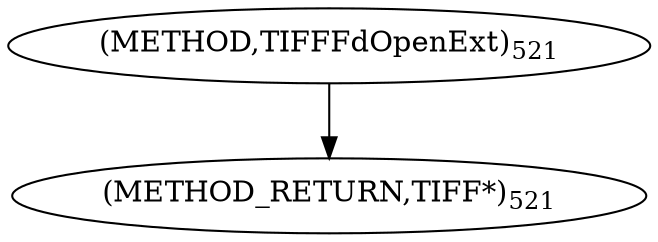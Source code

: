 digraph "TIFFFdOpenExt" {  
"9045" [label = <(METHOD,TIFFFdOpenExt)<SUB>521</SUB>> ]
"9050" [label = <(METHOD_RETURN,TIFF*)<SUB>521</SUB>> ]
  "9045" -> "9050" 
}
